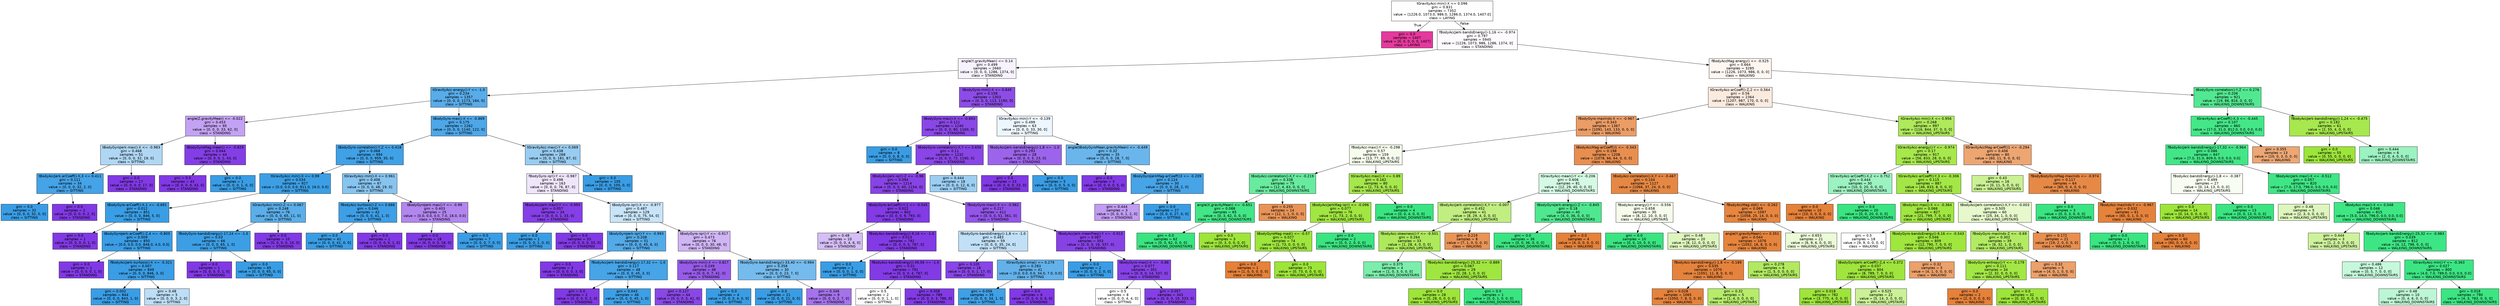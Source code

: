 digraph Tree {
node [shape=box, style="filled", color="black", fontname="helvetica"] ;
edge [fontname="helvetica"] ;
0 [label="tGravityAcc-min()-X <= 0.096\ngini = 0.831\nsamples = 7352\nvalue = [1226.0, 1073.0, 986.0, 1286.0, 1374.0, 1407.0]\nclass = LAYING", fillcolor="#fffefe"] ;
1 [label="gini = 0.0\nsamples = 1407\nvalue = [0, 0, 0, 0, 0, 1407]\nclass = LAYING", fillcolor="#e5399d"] ;
0 -> 1 [labeldistance=2.5, labelangle=45, headlabel="True"] ;
2 [label="fBodyAccJerk-bandsEnergy()-1,16 <= -0.974\ngini = 0.797\nsamples = 5945\nvalue = [1226, 1073, 986, 1286, 1374, 0]\nclass = STANDING", fillcolor="#fdfbff"] ;
0 -> 2 [labeldistance=2.5, labelangle=-45, headlabel="False"] ;
3 [label="angle(Y,gravityMean) <= 0.14\ngini = 0.499\nsamples = 2660\nvalue = [0, 0, 0, 1286, 1374, 0]\nclass = STANDING", fillcolor="#f7f2fd"] ;
2 -> 3 ;
4 [label="tGravityAcc-energy()-Y <= -1.0\ngini = 0.234\nsamples = 1357\nvalue = [0, 0, 0, 1173, 184, 0]\nclass = SITTING", fillcolor="#58ace9"] ;
3 -> 4 ;
5 [label="angle(Z,gravityMean) <= -0.022\ngini = 0.453\nsamples = 95\nvalue = [0, 0, 0, 33, 62, 0]\nclass = STANDING", fillcolor="#c4a2f3"] ;
4 -> 5 ;
6 [label="tBodyGyroJerk-max()-X <= -0.983\ngini = 0.468\nsamples = 51\nvalue = [0, 0, 0, 32, 19, 0]\nclass = SITTING", fillcolor="#afd7f4"] ;
5 -> 6 ;
7 [label="tBodyAccJerk-arCoeff()-X,3 <= 0.411\ngini = 0.111\nsamples = 34\nvalue = [0, 0, 0, 32, 2, 0]\nclass = SITTING", fillcolor="#45a3e7"] ;
6 -> 7 ;
8 [label="gini = 0.0\nsamples = 32\nvalue = [0, 0, 0, 32, 0, 0]\nclass = SITTING", fillcolor="#399de5"] ;
7 -> 8 ;
9 [label="gini = 0.0\nsamples = 2\nvalue = [0, 0, 0, 0, 2, 0]\nclass = STANDING", fillcolor="#8139e5"] ;
7 -> 9 ;
10 [label="gini = 0.0\nsamples = 17\nvalue = [0, 0, 0, 0, 17, 0]\nclass = STANDING", fillcolor="#8139e5"] ;
6 -> 10 ;
11 [label="tBodyGyroMag-mean() <= -0.829\ngini = 0.044\nsamples = 44\nvalue = [0, 0, 0, 1, 43, 0]\nclass = STANDING", fillcolor="#843ee6"] ;
5 -> 11 ;
12 [label="gini = 0.0\nsamples = 43\nvalue = [0, 0, 0, 0, 43, 0]\nclass = STANDING", fillcolor="#8139e5"] ;
11 -> 12 ;
13 [label="gini = 0.0\nsamples = 1\nvalue = [0, 0, 0, 1, 0, 0]\nclass = SITTING", fillcolor="#399de5"] ;
11 -> 13 ;
14 [label="tBodyGyro-max()-X <= -0.869\ngini = 0.175\nsamples = 1262\nvalue = [0, 0, 0, 1140, 122, 0]\nclass = SITTING", fillcolor="#4ea7e8"] ;
4 -> 14 ;
15 [label="tBodyGyro-correlation()-Y,Z <= 0.418\ngini = 0.068\nsamples = 994\nvalue = [0, 0, 0, 959, 35, 0]\nclass = SITTING", fillcolor="#40a1e6"] ;
14 -> 15 ;
16 [label="tGravityAcc-min()-X <= 0.99\ngini = 0.034\nsamples = 927\nvalue = [0.0, 0.0, 0.0, 911.0, 16.0, 0.0]\nclass = SITTING", fillcolor="#3c9fe5"] ;
15 -> 16 ;
17 [label="tBodyGyro-arCoeff()-X,1 <= -0.691\ngini = 0.012\nsamples = 851\nvalue = [0, 0, 0, 846, 5, 0]\nclass = SITTING", fillcolor="#3a9ee5"] ;
16 -> 17 ;
18 [label="gini = 0.0\nsamples = 1\nvalue = [0, 0, 0, 0, 1, 0]\nclass = STANDING", fillcolor="#8139e5"] ;
17 -> 18 ;
19 [label="tBodyGyroJerk-arCoeff()-Z,4 <= -0.805\ngini = 0.009\nsamples = 850\nvalue = [0.0, 0.0, 0.0, 846.0, 4.0, 0.0]\nclass = SITTING", fillcolor="#3a9de5"] ;
17 -> 19 ;
20 [label="gini = 0.0\nsamples = 1\nvalue = [0, 0, 0, 0, 1, 0]\nclass = STANDING", fillcolor="#8139e5"] ;
19 -> 20 ;
21 [label="fBodyAccJerk-kurtosis()-X <= -0.321\ngini = 0.007\nsamples = 849\nvalue = [0, 0, 0, 846, 3, 0]\nclass = SITTING", fillcolor="#3a9de5"] ;
19 -> 21 ;
22 [label="gini = 0.002\nsamples = 844\nvalue = [0, 0, 0, 843, 1, 0]\nclass = SITTING", fillcolor="#399de5"] ;
21 -> 22 ;
23 [label="gini = 0.48\nsamples = 5\nvalue = [0, 0, 0, 3, 2, 0]\nclass = SITTING", fillcolor="#bddef6"] ;
21 -> 23 ;
24 [label="tGravityAcc-min()-Z <= 0.067\ngini = 0.248\nsamples = 76\nvalue = [0, 0, 0, 65, 11, 0]\nclass = SITTING", fillcolor="#5baee9"] ;
16 -> 24 ;
25 [label="fBodyGyro-bandsEnergy()-17,24 <= -1.0\ngini = 0.03\nsamples = 66\nvalue = [0, 0, 0, 65, 1, 0]\nclass = SITTING", fillcolor="#3c9fe5"] ;
24 -> 25 ;
26 [label="gini = 0.0\nsamples = 1\nvalue = [0, 0, 0, 0, 1, 0]\nclass = STANDING", fillcolor="#8139e5"] ;
25 -> 26 ;
27 [label="gini = 0.0\nsamples = 65\nvalue = [0, 0, 0, 65, 0, 0]\nclass = SITTING", fillcolor="#399de5"] ;
25 -> 27 ;
28 [label="gini = 0.0\nsamples = 10\nvalue = [0, 0, 0, 0, 10, 0]\nclass = STANDING", fillcolor="#8139e5"] ;
24 -> 28 ;
29 [label="tGravityAcc-min()-X <= 0.961\ngini = 0.406\nsamples = 67\nvalue = [0, 0, 0, 48, 19, 0]\nclass = SITTING", fillcolor="#87c4ef"] ;
15 -> 29 ;
30 [label="fBodyAcc-kurtosis()-Z <= 0.666\ngini = 0.046\nsamples = 42\nvalue = [0, 0, 0, 41, 1, 0]\nclass = SITTING", fillcolor="#3e9fe6"] ;
29 -> 30 ;
31 [label="gini = 0.0\nsamples = 41\nvalue = [0, 0, 0, 41, 0, 0]\nclass = SITTING", fillcolor="#399de5"] ;
30 -> 31 ;
32 [label="gini = 0.0\nsamples = 1\nvalue = [0, 0, 0, 0, 1, 0]\nclass = STANDING", fillcolor="#8139e5"] ;
30 -> 32 ;
33 [label="tBodyGyroJerk-max()-Y <= -0.99\ngini = 0.403\nsamples = 25\nvalue = [0.0, 0.0, 0.0, 7.0, 18.0, 0.0]\nclass = STANDING", fillcolor="#b286ef"] ;
29 -> 33 ;
34 [label="gini = 0.0\nsamples = 18\nvalue = [0, 0, 0, 0, 18, 0]\nclass = STANDING", fillcolor="#8139e5"] ;
33 -> 34 ;
35 [label="gini = 0.0\nsamples = 7\nvalue = [0, 0, 0, 7, 0, 0]\nclass = SITTING", fillcolor="#399de5"] ;
33 -> 35 ;
36 [label="tGravityAcc-max()-Y <= 0.069\ngini = 0.438\nsamples = 268\nvalue = [0, 0, 0, 181, 87, 0]\nclass = SITTING", fillcolor="#98ccf1"] ;
14 -> 36 ;
37 [label="fBodyGyro-iqr()-Y <= -0.987\ngini = 0.498\nsamples = 163\nvalue = [0, 0, 0, 76, 87, 0]\nclass = STANDING", fillcolor="#efe6fc"] ;
36 -> 37 ;
38 [label="fBodyAccJerk-max()-Y <= -0.993\ngini = 0.057\nsamples = 34\nvalue = [0, 0, 0, 1, 33, 0]\nclass = STANDING", fillcolor="#853fe6"] ;
37 -> 38 ;
39 [label="gini = 0.0\nsamples = 1\nvalue = [0, 0, 0, 1, 0, 0]\nclass = SITTING", fillcolor="#399de5"] ;
38 -> 39 ;
40 [label="gini = 0.0\nsamples = 33\nvalue = [0, 0, 0, 0, 33, 0]\nclass = STANDING", fillcolor="#8139e5"] ;
38 -> 40 ;
41 [label="tBodyGyro-iqr()-X <= -0.977\ngini = 0.487\nsamples = 129\nvalue = [0, 0, 0, 75, 54, 0]\nclass = SITTING", fillcolor="#c8e4f8"] ;
37 -> 41 ;
42 [label="tBodyGyroJerk-iqr()-Y <= -0.993\ngini = 0.208\nsamples = 51\nvalue = [0, 0, 0, 45, 6, 0]\nclass = SITTING", fillcolor="#53aae8"] ;
41 -> 42 ;
43 [label="gini = 0.0\nsamples = 3\nvalue = [0, 0, 0, 0, 3, 0]\nclass = STANDING", fillcolor="#8139e5"] ;
42 -> 43 ;
44 [label="fBodyAccJerk-bandsEnergy()-17,32 <= -1.0\ngini = 0.117\nsamples = 48\nvalue = [0, 0, 0, 45, 3, 0]\nclass = SITTING", fillcolor="#46a4e7"] ;
42 -> 44 ;
45 [label="gini = 0.0\nsamples = 2\nvalue = [0, 0, 0, 0, 2, 0]\nclass = STANDING", fillcolor="#8139e5"] ;
44 -> 45 ;
46 [label="gini = 0.043\nsamples = 46\nvalue = [0, 0, 0, 45, 1, 0]\nclass = SITTING", fillcolor="#3d9fe6"] ;
44 -> 46 ;
47 [label="tBodyGyro-iqr()-Y <= -0.917\ngini = 0.473\nsamples = 78\nvalue = [0, 0, 0, 30, 48, 0]\nclass = STANDING", fillcolor="#d0b5f5"] ;
41 -> 47 ;
48 [label="tBodyGyro-min()-X <= 0.827\ngini = 0.249\nsamples = 48\nvalue = [0, 0, 0, 7, 41, 0]\nclass = STANDING", fillcolor="#975be9"] ;
47 -> 48 ;
49 [label="gini = 0.127\nsamples = 44\nvalue = [0, 0, 0, 3, 41, 0]\nclass = STANDING", fillcolor="#8a47e7"] ;
48 -> 49 ;
50 [label="gini = 0.0\nsamples = 4\nvalue = [0, 0, 0, 4, 0, 0]\nclass = SITTING", fillcolor="#399de5"] ;
48 -> 50 ;
51 [label="fBodyGyro-bandsEnergy()-33,40 <= -0.994\ngini = 0.358\nsamples = 30\nvalue = [0, 0, 0, 23, 7, 0]\nclass = SITTING", fillcolor="#75bbed"] ;
47 -> 51 ;
52 [label="gini = 0.0\nsamples = 21\nvalue = [0, 0, 0, 21, 0, 0]\nclass = SITTING", fillcolor="#399de5"] ;
51 -> 52 ;
53 [label="gini = 0.346\nsamples = 9\nvalue = [0, 0, 0, 2, 7, 0]\nclass = STANDING", fillcolor="#a572ec"] ;
51 -> 53 ;
54 [label="gini = 0.0\nsamples = 105\nvalue = [0, 0, 0, 105, 0, 0]\nclass = SITTING", fillcolor="#399de5"] ;
36 -> 54 ;
55 [label="tBodyGyro-min()-X <= 0.845\ngini = 0.158\nsamples = 1303\nvalue = [0, 0, 0, 113, 1190, 0]\nclass = STANDING", fillcolor="#8d4ce7"] ;
3 -> 55 ;
56 [label="tBodyGyro-max()-X <= -0.893\ngini = 0.121\nsamples = 1240\nvalue = [0, 0, 0, 80, 1160, 0]\nclass = STANDING", fillcolor="#8a47e7"] ;
55 -> 56 ;
57 [label="gini = 0.0\nsamples = 8\nvalue = [0, 0, 0, 8, 0, 0]\nclass = SITTING", fillcolor="#399de5"] ;
56 -> 57 ;
58 [label="tBodyGyro-correlation()-X,Y <= 0.656\ngini = 0.11\nsamples = 1232\nvalue = [0, 0, 0, 72, 1160, 0]\nclass = STANDING", fillcolor="#8945e7"] ;
56 -> 58 ;
59 [label="tBodyAccJerk-iqr()-Z <= -0.98\ngini = 0.094\nsamples = 1214\nvalue = [0, 0, 0, 60, 1154, 0]\nclass = STANDING", fillcolor="#8843e6"] ;
58 -> 59 ;
60 [label="tBodyGyro-arCoeff()-Y,1 <= -0.545\ngini = 0.022\nsamples = 802\nvalue = [0, 0, 0, 9, 793, 0]\nclass = STANDING", fillcolor="#823be5"] ;
59 -> 60 ;
61 [label="gini = 0.48\nsamples = 10\nvalue = [0, 0, 0, 4, 6, 0]\nclass = STANDING", fillcolor="#d5bdf6"] ;
60 -> 61 ;
62 [label="fBodyAcc-bandsEnergy()-9,16 <= -1.0\ngini = 0.013\nsamples = 792\nvalue = [0, 0, 0, 5, 787, 0]\nclass = STANDING", fillcolor="#823ae5"] ;
60 -> 62 ;
63 [label="gini = 0.0\nsamples = 1\nvalue = [0, 0, 0, 1, 0, 0]\nclass = SITTING", fillcolor="#399de5"] ;
62 -> 63 ;
64 [label="fBodyAcc-bandsEnergy()-49,56 <= -1.0\ngini = 0.01\nsamples = 791\nvalue = [0, 0, 0, 4, 787, 0]\nclass = STANDING", fillcolor="#823ae5"] ;
62 -> 64 ;
65 [label="gini = 0.5\nsamples = 2\nvalue = [0, 0, 0, 1, 1, 0]\nclass = SITTING", fillcolor="#ffffff"] ;
64 -> 65 ;
66 [label="gini = 0.008\nsamples = 789\nvalue = [0, 0, 0, 3, 786, 0]\nclass = STANDING", fillcolor="#813ae5"] ;
64 -> 66 ;
67 [label="fBodyGyro-max()-X <= -0.982\ngini = 0.217\nsamples = 412\nvalue = [0, 0, 0, 51, 361, 0]\nclass = STANDING", fillcolor="#9355e9"] ;
59 -> 67 ;
68 [label="fBodyGyro-bandsEnergy()-1,8 <= -1.0\ngini = 0.483\nsamples = 59\nvalue = [0, 0, 0, 35, 24, 0]\nclass = SITTING", fillcolor="#c1e0f7"] ;
67 -> 68 ;
69 [label="gini = 0.105\nsamples = 18\nvalue = [0, 0, 0, 1, 17, 0]\nclass = STANDING", fillcolor="#8845e7"] ;
68 -> 69 ;
70 [label="tGravityAcc-sma() <= 0.279\ngini = 0.283\nsamples = 41\nvalue = [0.0, 0.0, 0.0, 34.0, 7.0, 0.0]\nclass = SITTING", fillcolor="#62b1ea"] ;
68 -> 70 ;
71 [label="gini = 0.056\nsamples = 35\nvalue = [0, 0, 0, 34, 1, 0]\nclass = SITTING", fillcolor="#3fa0e6"] ;
70 -> 71 ;
72 [label="gini = 0.0\nsamples = 6\nvalue = [0, 0, 0, 0, 6, 0]\nclass = STANDING", fillcolor="#8139e5"] ;
70 -> 72 ;
73 [label="fBodyAccJerk-meanFreq()-Y <= -0.913\ngini = 0.087\nsamples = 353\nvalue = [0, 0, 0, 16, 337, 0]\nclass = STANDING", fillcolor="#8742e6"] ;
67 -> 73 ;
74 [label="gini = 0.0\nsamples = 2\nvalue = [0, 0, 0, 2, 0, 0]\nclass = SITTING", fillcolor="#399de5"] ;
73 -> 74 ;
75 [label="tBodyGyro-max()-X <= -0.88\ngini = 0.077\nsamples = 351\nvalue = [0, 0, 0, 14, 337, 0]\nclass = STANDING", fillcolor="#8641e6"] ;
73 -> 75 ;
76 [label="gini = 0.5\nsamples = 8\nvalue = [0, 0, 0, 4, 4, 0]\nclass = SITTING", fillcolor="#ffffff"] ;
75 -> 76 ;
77 [label="gini = 0.057\nsamples = 343\nvalue = [0, 0, 0, 10, 333, 0]\nclass = STANDING", fillcolor="#853fe6"] ;
75 -> 77 ;
78 [label="gini = 0.444\nsamples = 18\nvalue = [0, 0, 0, 12, 6, 0]\nclass = SITTING", fillcolor="#9ccef2"] ;
58 -> 78 ;
79 [label="tGravityAcc-min()-Y <= -0.139\ngini = 0.499\nsamples = 63\nvalue = [0, 0, 0, 33, 30, 0]\nclass = SITTING", fillcolor="#edf6fd"] ;
55 -> 79 ;
80 [label="fBodyAccJerk-bandsEnergy()-1,8 <= -1.0\ngini = 0.293\nsamples = 28\nvalue = [0, 0, 0, 5, 23, 0]\nclass = STANDING", fillcolor="#9c64eb"] ;
79 -> 80 ;
81 [label="gini = 0.0\nsamples = 23\nvalue = [0, 0, 0, 0, 23, 0]\nclass = STANDING", fillcolor="#8139e5"] ;
80 -> 81 ;
82 [label="gini = 0.0\nsamples = 5\nvalue = [0, 0, 0, 5, 0, 0]\nclass = SITTING", fillcolor="#399de5"] ;
80 -> 82 ;
83 [label="angle(tBodyGyroMean,gravityMean) <= -0.449\ngini = 0.32\nsamples = 35\nvalue = [0, 0, 0, 28, 7, 0]\nclass = SITTING", fillcolor="#6ab6ec"] ;
79 -> 83 ;
84 [label="gini = 0.0\nsamples = 5\nvalue = [0, 0, 0, 0, 5, 0]\nclass = STANDING", fillcolor="#8139e5"] ;
83 -> 84 ;
85 [label="tBodyGyroJerkMag-arCoeff()3 <= -0.209\ngini = 0.124\nsamples = 30\nvalue = [0, 0, 0, 28, 2, 0]\nclass = SITTING", fillcolor="#47a4e7"] ;
83 -> 85 ;
86 [label="gini = 0.444\nsamples = 3\nvalue = [0, 0, 0, 1, 2, 0]\nclass = STANDING", fillcolor="#c09cf2"] ;
85 -> 86 ;
87 [label="gini = 0.0\nsamples = 27\nvalue = [0, 0, 0, 27, 0, 0]\nclass = SITTING", fillcolor="#399de5"] ;
85 -> 87 ;
88 [label="fBodyAccMag-energy() <= -0.525\ngini = 0.664\nsamples = 3285\nvalue = [1226, 1073, 986, 0, 0, 0]\nclass = WALKING", fillcolor="#fdf6f1"] ;
2 -> 88 ;
89 [label="tGravityAcc-arCoeff()-Z,2 <= 0.564\ngini = 0.56\nsamples = 2364\nvalue = [1207, 987, 170, 0, 0, 0]\nclass = WALKING", fillcolor="#fbebdf"] ;
88 -> 89 ;
90 [label="fBodyGyro-maxInds-X <= -0.967\ngini = 0.343\nsamples = 1367\nvalue = [1091, 143, 133, 0, 0, 0]\nclass = WALKING", fillcolor="#eb9d66"] ;
89 -> 90 ;
91 [label="fBodyAcc-max()-Y <= -0.298\ngini = 0.57\nsamples = 159\nvalue = [13, 77, 69, 0, 0, 0]\nclass = WALKING_UPSTAIRS", fillcolor="#f6fded"] ;
90 -> 91 ;
92 [label="tBodyAcc-correlation()-X,Y <= -0.219\ngini = 0.338\nsamples = 79\nvalue = [12, 4, 63, 0, 0, 0]\nclass = WALKING_DOWNSTAIRS", fillcolor="#68eb9f"] ;
91 -> 92 ;
93 [label="angle(X,gravityMean) <= -0.651\ngini = 0.088\nsamples = 65\nvalue = [0, 3, 62, 0, 0, 0]\nclass = WALKING_DOWNSTAIRS", fillcolor="#43e687"] ;
92 -> 93 ;
94 [label="gini = 0.0\nsamples = 62\nvalue = [0, 0, 62, 0, 0, 0]\nclass = WALKING_DOWNSTAIRS", fillcolor="#39e581"] ;
93 -> 94 ;
95 [label="gini = 0.0\nsamples = 3\nvalue = [0, 3, 0, 0, 0, 0]\nclass = WALKING_UPSTAIRS", fillcolor="#9de539"] ;
93 -> 95 ;
96 [label="gini = 0.255\nsamples = 14\nvalue = [12, 1, 1, 0, 0, 0]\nclass = WALKING", fillcolor="#e99457"] ;
92 -> 96 ;
97 [label="tGravityAcc-max()-X <= 0.89\ngini = 0.162\nsamples = 80\nvalue = [1, 73, 6, 0, 0, 0]\nclass = WALKING_UPSTAIRS", fillcolor="#a6e74c"] ;
91 -> 97 ;
98 [label="tBodyAccJerkMag-iqr() <= -0.096\ngini = 0.077\nsamples = 76\nvalue = [1, 73, 2, 0, 0, 0]\nclass = WALKING_UPSTAIRS", fillcolor="#a1e641"] ;
97 -> 98 ;
99 [label="tBodyGyroMag-mad() <= -0.57\ngini = 0.027\nsamples = 74\nvalue = [1, 73, 0, 0, 0, 0]\nclass = WALKING_UPSTAIRS", fillcolor="#9ee53c"] ;
98 -> 99 ;
100 [label="gini = 0.0\nsamples = 1\nvalue = [1, 0, 0, 0, 0, 0]\nclass = WALKING", fillcolor="#e58139"] ;
99 -> 100 ;
101 [label="gini = 0.0\nsamples = 73\nvalue = [0, 73, 0, 0, 0, 0]\nclass = WALKING_UPSTAIRS", fillcolor="#9de539"] ;
99 -> 101 ;
102 [label="gini = 0.0\nsamples = 2\nvalue = [0, 0, 2, 0, 0, 0]\nclass = WALKING_DOWNSTAIRS", fillcolor="#39e581"] ;
98 -> 102 ;
103 [label="gini = 0.0\nsamples = 4\nvalue = [0, 0, 4, 0, 0, 0]\nclass = WALKING_DOWNSTAIRS", fillcolor="#39e581"] ;
97 -> 103 ;
104 [label="tBodyAccMag-arCoeff()1 <= -0.343\ngini = 0.198\nsamples = 1208\nvalue = [1078, 66, 64, 0, 0, 0]\nclass = WALKING", fillcolor="#e88f50"] ;
90 -> 104 ;
105 [label="tGravityAcc-mean()-Y <= -0.206\ngini = 0.606\nsamples = 81\nvalue = [12, 29, 40, 0, 0, 0]\nclass = WALKING_DOWNSTAIRS", fillcolor="#d5fae4"] ;
104 -> 105 ;
106 [label="tBodyAccJerk-correlation()-X,Y <= -0.007\ngini = 0.452\nsamples = 41\nvalue = [8, 29, 4, 0, 0, 0]\nclass = WALKING_UPSTAIRS", fillcolor="#c1ee81"] ;
105 -> 106 ;
107 [label="fBodyAcc-skewness()-Y <= -0.501\ngini = 0.264\nsamples = 33\nvalue = [1, 28, 4, 0, 0, 0]\nclass = WALKING_UPSTAIRS", fillcolor="#aee95b"] ;
106 -> 107 ;
108 [label="gini = 0.375\nsamples = 4\nvalue = [1, 0, 3, 0, 0, 0]\nclass = WALKING_DOWNSTAIRS", fillcolor="#7beeab"] ;
107 -> 108 ;
109 [label="fBodyAcc-bandsEnergy()-25,32 <= -0.889\ngini = 0.067\nsamples = 29\nvalue = [0, 28, 1, 0, 0, 0]\nclass = WALKING_UPSTAIRS", fillcolor="#a0e640"] ;
107 -> 109 ;
110 [label="gini = 0.0\nsamples = 28\nvalue = [0, 28, 0, 0, 0, 0]\nclass = WALKING_UPSTAIRS", fillcolor="#9de539"] ;
109 -> 110 ;
111 [label="gini = 0.0\nsamples = 1\nvalue = [0, 0, 1, 0, 0, 0]\nclass = WALKING_DOWNSTAIRS", fillcolor="#39e581"] ;
109 -> 111 ;
112 [label="gini = 0.219\nsamples = 8\nvalue = [7, 1, 0, 0, 0, 0]\nclass = WALKING", fillcolor="#e99355"] ;
106 -> 112 ;
113 [label="tBodyGyroJerk-energy()-Z <= -0.845\ngini = 0.18\nsamples = 40\nvalue = [4, 0, 36, 0, 0, 0]\nclass = WALKING_DOWNSTAIRS", fillcolor="#4fe88f"] ;
105 -> 113 ;
114 [label="gini = 0.0\nsamples = 36\nvalue = [0, 0, 36, 0, 0, 0]\nclass = WALKING_DOWNSTAIRS", fillcolor="#39e581"] ;
113 -> 114 ;
115 [label="gini = 0.0\nsamples = 4\nvalue = [4, 0, 0, 0, 0, 0]\nclass = WALKING", fillcolor="#e58139"] ;
113 -> 115 ;
116 [label="tBodyAcc-correlation()-X,Y <= -0.467\ngini = 0.104\nsamples = 1127\nvalue = [1066, 37, 24, 0, 0, 0]\nclass = WALKING", fillcolor="#e68844"] ;
104 -> 116 ;
117 [label="fBodyAcc-energy()-Y <= -0.556\ngini = 0.658\nsamples = 30\nvalue = [8, 12, 10, 0, 0, 0]\nclass = WALKING_UPSTAIRS", fillcolor="#f5fceb"] ;
116 -> 117 ;
118 [label="gini = 0.0\nsamples = 10\nvalue = [0, 0, 10, 0, 0, 0]\nclass = WALKING_DOWNSTAIRS", fillcolor="#39e581"] ;
117 -> 118 ;
119 [label="gini = 0.48\nsamples = 20\nvalue = [8, 12, 0, 0, 0, 0]\nclass = WALKING_UPSTAIRS", fillcolor="#def6bd"] ;
117 -> 119 ;
120 [label="fBodyAccMag-std() <= -0.262\ngini = 0.069\nsamples = 1097\nvalue = [1058, 25, 14, 0, 0, 0]\nclass = WALKING", fillcolor="#e68640"] ;
116 -> 120 ;
121 [label="angle(Y,gravityMean) <= 0.351\ngini = 0.044\nsamples = 1076\nvalue = [1052, 16, 8, 0, 0, 0]\nclass = WALKING", fillcolor="#e6843d"] ;
120 -> 121 ;
122 [label="fBodyAcc-bandsEnergy()-1,8 <= -0.189\ngini = 0.035\nsamples = 1070\nvalue = [1051, 11, 8, 0, 0, 0]\nclass = WALKING", fillcolor="#e5833d"] ;
121 -> 122 ;
123 [label="gini = 0.028\nsamples = 1065\nvalue = [1050, 7, 8, 0, 0, 0]\nclass = WALKING", fillcolor="#e5833c"] ;
122 -> 123 ;
124 [label="gini = 0.32\nsamples = 5\nvalue = [1, 4, 0, 0, 0, 0]\nclass = WALKING_UPSTAIRS", fillcolor="#b6ec6a"] ;
122 -> 124 ;
125 [label="gini = 0.278\nsamples = 6\nvalue = [1, 5, 0, 0, 0, 0]\nclass = WALKING_UPSTAIRS", fillcolor="#b1ea61"] ;
121 -> 125 ;
126 [label="gini = 0.653\nsamples = 21\nvalue = [6, 9, 6, 0, 0, 0]\nclass = WALKING_UPSTAIRS", fillcolor="#ebfad7"] ;
120 -> 126 ;
127 [label="tGravityAcc-min()-X <= 0.956\ngini = 0.268\nsamples = 997\nvalue = [116, 844, 37, 0, 0, 0]\nclass = WALKING_UPSTAIRS", fillcolor="#aeea5b"] ;
89 -> 127 ;
128 [label="tGravityAcc-energy()-Y <= -0.974\ngini = 0.17\nsamples = 917\nvalue = [56, 833, 28, 0, 0, 0]\nclass = WALKING_UPSTAIRS", fillcolor="#a7e84c"] ;
127 -> 128 ;
129 [label="tGravityAcc-arCoeff()-X,2 <= 0.752\ngini = 0.444\nsamples = 30\nvalue = [10, 0, 20, 0, 0, 0]\nclass = WALKING_DOWNSTAIRS", fillcolor="#9cf2c0"] ;
128 -> 129 ;
130 [label="gini = 0.0\nsamples = 10\nvalue = [10, 0, 0, 0, 0, 0]\nclass = WALKING", fillcolor="#e58139"] ;
129 -> 130 ;
131 [label="gini = 0.0\nsamples = 20\nvalue = [0, 0, 20, 0, 0, 0]\nclass = WALKING_DOWNSTAIRS", fillcolor="#39e581"] ;
129 -> 131 ;
132 [label="tGravityAcc-arCoeff()-Y,3 <= -0.306\ngini = 0.115\nsamples = 887\nvalue = [46, 833, 8, 0, 0, 0]\nclass = WALKING_UPSTAIRS", fillcolor="#a3e746"] ;
128 -> 132 ;
133 [label="tBodyAcc-max()-X <= -0.364\ngini = 0.066\nsamples = 827\nvalue = [21, 799, 7, 0, 0, 0]\nclass = WALKING_UPSTAIRS", fillcolor="#a0e640"] ;
132 -> 133 ;
134 [label="gini = 0.5\nsamples = 18\nvalue = [9, 9, 0, 0, 0, 0]\nclass = WALKING", fillcolor="#ffffff"] ;
133 -> 134 ;
135 [label="fBodyGyro-bandsEnergy()-9,16 <= -0.543\ngini = 0.046\nsamples = 809\nvalue = [12, 790, 7, 0, 0, 0]\nclass = WALKING_UPSTAIRS", fillcolor="#9fe63e"] ;
133 -> 135 ;
136 [label="tBodyGyroJerk-arCoeff()-Z,4 <= 0.372\ngini = 0.037\nsamples = 804\nvalue = [8, 789, 7, 0, 0, 0]\nclass = WALKING_UPSTAIRS", fillcolor="#9fe53d"] ;
135 -> 136 ;
137 [label="gini = 0.018\nsamples = 782\nvalue = [3, 775, 4, 0, 0, 0]\nclass = WALKING_UPSTAIRS", fillcolor="#9ee53b"] ;
136 -> 137 ;
138 [label="gini = 0.525\nsamples = 22\nvalue = [5, 14, 3, 0, 0, 0]\nclass = WALKING_UPSTAIRS", fillcolor="#cbf196"] ;
136 -> 138 ;
139 [label="gini = 0.32\nsamples = 5\nvalue = [4, 1, 0, 0, 0, 0]\nclass = WALKING", fillcolor="#eca06a"] ;
135 -> 139 ;
140 [label="tBodyAccJerk-correlation()-X,Y <= -0.003\ngini = 0.505\nsamples = 60\nvalue = [25, 34, 1, 0, 0, 0]\nclass = WALKING_UPSTAIRS", fillcolor="#e6f8cc"] ;
132 -> 140 ;
141 [label="fBodyGyro-maxInds-Z <= -0.69\ngini = 0.302\nsamples = 39\nvalue = [6, 32, 1, 0, 0, 0]\nclass = WALKING_UPSTAIRS", fillcolor="#b2eb63"] ;
140 -> 141 ;
142 [label="tBodyGyro-entropy()-Y <= -0.179\ngini = 0.111\nsamples = 34\nvalue = [2, 32, 0, 0, 0, 0]\nclass = WALKING_UPSTAIRS", fillcolor="#a3e745"] ;
141 -> 142 ;
143 [label="gini = 0.0\nsamples = 2\nvalue = [2, 0, 0, 0, 0, 0]\nclass = WALKING", fillcolor="#e58139"] ;
142 -> 143 ;
144 [label="gini = 0.0\nsamples = 32\nvalue = [0, 32, 0, 0, 0, 0]\nclass = WALKING_UPSTAIRS", fillcolor="#9de539"] ;
142 -> 144 ;
145 [label="gini = 0.32\nsamples = 5\nvalue = [4, 0, 1, 0, 0, 0]\nclass = WALKING", fillcolor="#eca06a"] ;
141 -> 145 ;
146 [label="gini = 0.172\nsamples = 21\nvalue = [19, 2, 0, 0, 0, 0]\nclass = WALKING", fillcolor="#e88e4e"] ;
140 -> 146 ;
147 [label="tGravityAccMag-arCoeff()1 <= -0.294\ngini = 0.406\nsamples = 80\nvalue = [60, 11, 9, 0, 0, 0]\nclass = WALKING", fillcolor="#eda672"] ;
127 -> 147 ;
148 [label="gini = 0.43\nsamples = 16\nvalue = [0, 11, 5, 0, 0, 0]\nclass = WALKING_UPSTAIRS", fillcolor="#caf193"] ;
147 -> 148 ;
149 [label="fBodyBodyGyroMag-maxInds <= -0.974\ngini = 0.117\nsamples = 64\nvalue = [60, 0, 4, 0, 0, 0]\nclass = WALKING", fillcolor="#e78946"] ;
147 -> 149 ;
150 [label="gini = 0.0\nsamples = 3\nvalue = [0, 0, 3, 0, 0, 0]\nclass = WALKING_DOWNSTAIRS", fillcolor="#39e581"] ;
149 -> 150 ;
151 [label="fBodyAcc-maxInds-Y <= -0.967\ngini = 0.032\nsamples = 61\nvalue = [60, 0, 1, 0, 0, 0]\nclass = WALKING", fillcolor="#e5833c"] ;
149 -> 151 ;
152 [label="gini = 0.0\nsamples = 1\nvalue = [0, 0, 1, 0, 0, 0]\nclass = WALKING_DOWNSTAIRS", fillcolor="#39e581"] ;
151 -> 152 ;
153 [label="gini = 0.0\nsamples = 60\nvalue = [60, 0, 0, 0, 0, 0]\nclass = WALKING", fillcolor="#e58139"] ;
151 -> 153 ;
154 [label="tBodyGyro-correlation()-Y,Z <= 0.276\ngini = 0.206\nsamples = 921\nvalue = [19, 86, 816, 0, 0, 0]\nclass = WALKING_DOWNSTAIRS", fillcolor="#52e891"] ;
88 -> 154 ;
155 [label="tGravityAcc-arCoeff()-X,3 <= -0.445\ngini = 0.107\nsamples = 860\nvalue = [17.0, 31.0, 812.0, 0.0, 0.0, 0.0]\nclass = WALKING_DOWNSTAIRS", fillcolor="#44e788"] ;
154 -> 155 ;
156 [label="fBodyAccJerk-bandsEnergy()-17,32 <= -0.964\ngini = 0.086\nsamples = 847\nvalue = [7.0, 31.0, 809.0, 0.0, 0.0, 0.0]\nclass = WALKING_DOWNSTAIRS", fillcolor="#42e687"] ;
155 -> 156 ;
157 [label="fBodyAcc-bandsEnergy()-1,8 <= -0.387\ngini = 0.499\nsamples = 27\nvalue = [0, 14, 13, 0, 0, 0]\nclass = WALKING_UPSTAIRS", fillcolor="#f8fdf1"] ;
156 -> 157 ;
158 [label="gini = 0.0\nsamples = 14\nvalue = [0, 14, 0, 0, 0, 0]\nclass = WALKING_UPSTAIRS", fillcolor="#9de539"] ;
157 -> 158 ;
159 [label="gini = 0.0\nsamples = 13\nvalue = [0, 0, 13, 0, 0, 0]\nclass = WALKING_DOWNSTAIRS", fillcolor="#39e581"] ;
157 -> 159 ;
160 [label="tBodyAccJerk-max()-X <= -0.512\ngini = 0.057\nsamples = 820\nvalue = [7.0, 17.0, 796.0, 0.0, 0.0, 0.0]\nclass = WALKING_DOWNSTAIRS", fillcolor="#3fe685"] ;
156 -> 160 ;
161 [label="gini = 0.48\nsamples = 5\nvalue = [2, 3, 0, 0, 0, 0]\nclass = WALKING_UPSTAIRS", fillcolor="#def6bd"] ;
160 -> 161 ;
162 [label="tBodyAcc-max()-X <= 0.048\ngini = 0.046\nsamples = 815\nvalue = [5.0, 14.0, 796.0, 0.0, 0.0, 0.0]\nclass = WALKING_DOWNSTAIRS", fillcolor="#3ee684"] ;
160 -> 162 ;
163 [label="gini = 0.444\nsamples = 3\nvalue = [1, 2, 0, 0, 0, 0]\nclass = WALKING_UPSTAIRS", fillcolor="#cef29c"] ;
162 -> 163 ;
164 [label="fBodyAccJerk-bandsEnergy()-25,32 <= -0.983\ngini = 0.039\nsamples = 812\nvalue = [4, 12, 796, 0, 0, 0]\nclass = WALKING_DOWNSTAIRS", fillcolor="#3de684"] ;
162 -> 164 ;
165 [label="gini = 0.486\nsamples = 12\nvalue = [0, 5, 7, 0, 0, 0]\nclass = WALKING_DOWNSTAIRS", fillcolor="#c6f8db"] ;
164 -> 165 ;
166 [label="tGravityAcc-min()-Y <= -0.363\ngini = 0.027\nsamples = 800\nvalue = [4.0, 7.0, 789.0, 0.0, 0.0, 0.0]\nclass = WALKING_DOWNSTAIRS", fillcolor="#3ce583"] ;
164 -> 166 ;
167 [label="gini = 0.48\nsamples = 10\nvalue = [0, 4, 6, 0, 0, 0]\nclass = WALKING_DOWNSTAIRS", fillcolor="#bdf6d5"] ;
166 -> 167 ;
168 [label="gini = 0.018\nsamples = 790\nvalue = [4, 3, 783, 0, 0, 0]\nclass = WALKING_DOWNSTAIRS", fillcolor="#3be582"] ;
166 -> 168 ;
169 [label="gini = 0.355\nsamples = 13\nvalue = [10, 0, 3, 0, 0, 0]\nclass = WALKING", fillcolor="#eda774"] ;
155 -> 169 ;
170 [label="fBodyAccJerk-bandsEnergy()-1,24 <= -0.475\ngini = 0.182\nsamples = 61\nvalue = [2, 55, 4, 0, 0, 0]\nclass = WALKING_UPSTAIRS", fillcolor="#a7e84e"] ;
154 -> 170 ;
171 [label="gini = 0.0\nsamples = 55\nvalue = [0, 55, 0, 0, 0, 0]\nclass = WALKING_UPSTAIRS", fillcolor="#9de539"] ;
170 -> 171 ;
172 [label="gini = 0.444\nsamples = 6\nvalue = [2, 0, 4, 0, 0, 0]\nclass = WALKING_DOWNSTAIRS", fillcolor="#9cf2c0"] ;
170 -> 172 ;
}